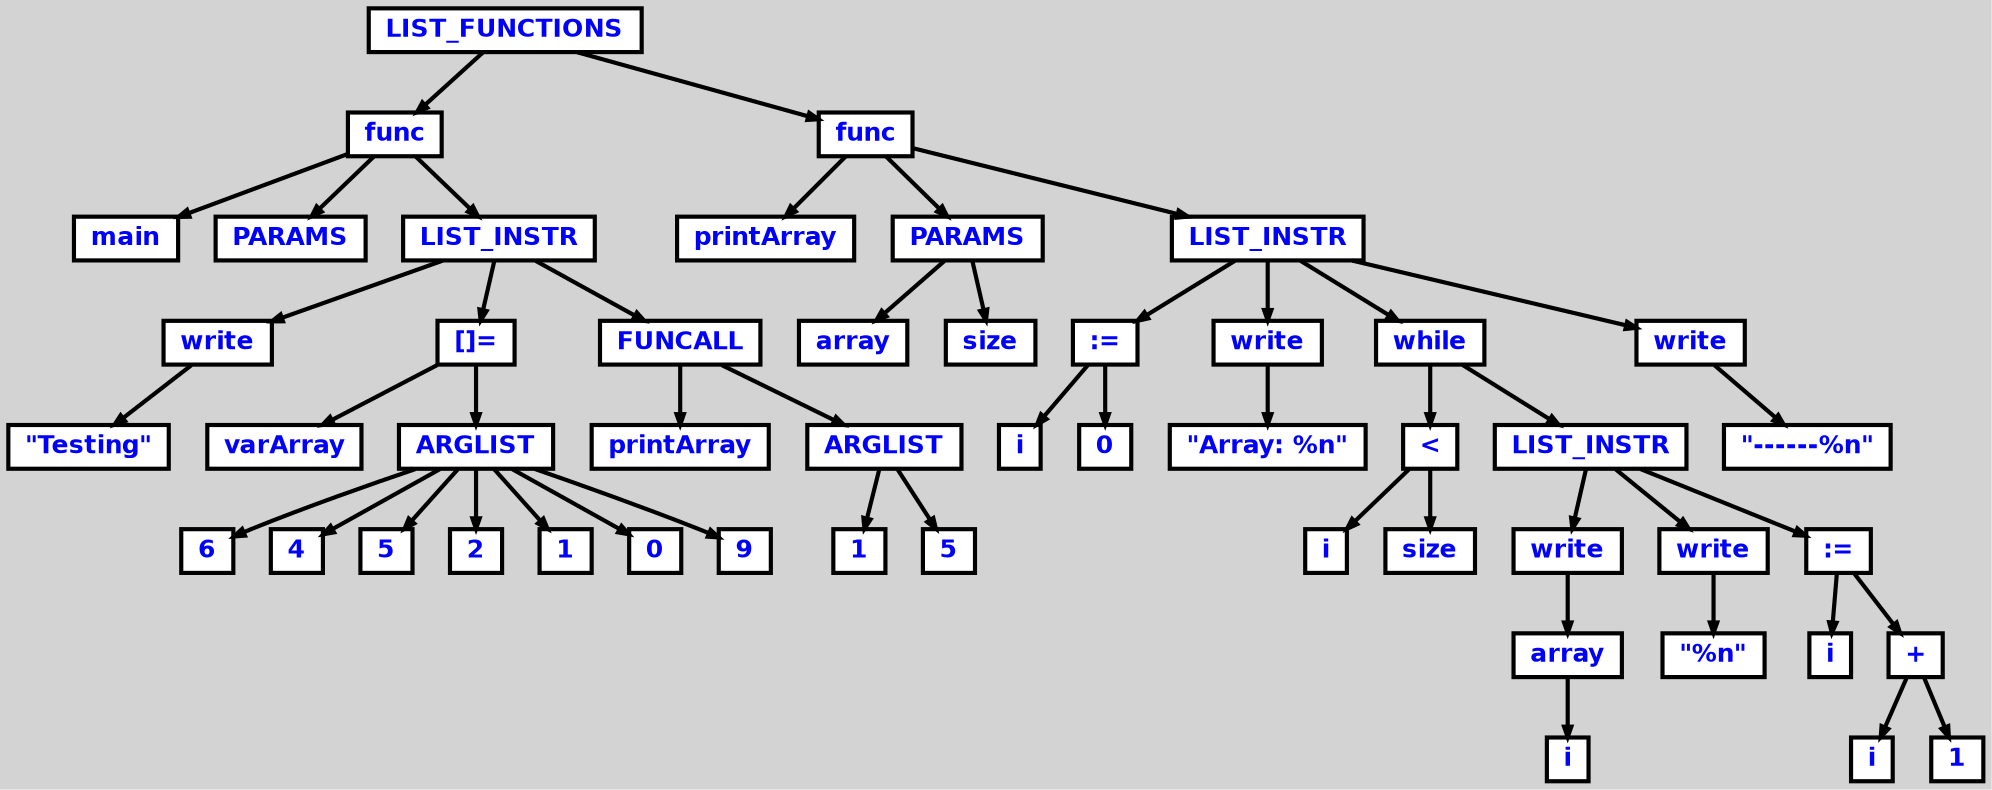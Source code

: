 digraph {

	ordering=out;
	ranksep=.4;
	bgcolor="lightgrey"; node [shape=box, fixedsize=false, fontsize=12, fontname="Helvetica-bold", fontcolor="blue"
		width=.25, height=.25, color="black", fillcolor="white", style="filled, solid, bold"];
	edge [arrowsize=.5, color="black", style="bold"]

  n0 [label="LIST_FUNCTIONS"];
  n1 [label="func"];
  n1 [label="func"];
  n2 [label="main"];
  n3 [label="PARAMS"];
  n4 [label="LIST_INSTR"];
  n4 [label="LIST_INSTR"];
  n5 [label="write"];
  n5 [label="write"];
  n6 [label="\"Testing\""];
  n7 [label="[]="];
  n7 [label="[]="];
  n8 [label="varArray"];
  n9 [label="ARGLIST"];
  n9 [label="ARGLIST"];
  n10 [label="6"];
  n11 [label="4"];
  n12 [label="5"];
  n13 [label="2"];
  n14 [label="1"];
  n15 [label="0"];
  n16 [label="9"];
  n17 [label="FUNCALL"];
  n17 [label="FUNCALL"];
  n18 [label="printArray"];
  n19 [label="ARGLIST"];
  n19 [label="ARGLIST"];
  n20 [label="1"];
  n21 [label="5"];
  n22 [label="func"];
  n22 [label="func"];
  n23 [label="printArray"];
  n24 [label="PARAMS"];
  n24 [label="PARAMS"];
  n25 [label="array"];
  n26 [label="size"];
  n27 [label="LIST_INSTR"];
  n27 [label="LIST_INSTR"];
  n28 [label=":="];
  n28 [label=":="];
  n29 [label="i"];
  n30 [label="0"];
  n31 [label="write"];
  n31 [label="write"];
  n32 [label="\"Array: %n\""];
  n33 [label="while"];
  n33 [label="while"];
  n34 [label="<"];
  n34 [label="<"];
  n35 [label="i"];
  n36 [label="size"];
  n37 [label="LIST_INSTR"];
  n37 [label="LIST_INSTR"];
  n38 [label="write"];
  n38 [label="write"];
  n39 [label="array"];
  n39 [label="array"];
  n40 [label="i"];
  n41 [label="write"];
  n41 [label="write"];
  n42 [label="\"%n\""];
  n43 [label=":="];
  n43 [label=":="];
  n44 [label="i"];
  n45 [label="+"];
  n45 [label="+"];
  n46 [label="i"];
  n47 [label="1"];
  n48 [label="write"];
  n48 [label="write"];
  n49 [label="\"------%n\""];

  n0 -> n1 // "LIST_FUNCTIONS" -> "func"
  n1 -> n2 // "func" -> "main"
  n1 -> n3 // "func" -> "PARAMS"
  n1 -> n4 // "func" -> "LIST_INSTR"
  n4 -> n5 // "LIST_INSTR" -> "write"
  n5 -> n6 // "write" -> "\"Testing\""
  n4 -> n7 // "LIST_INSTR" -> "[]="
  n7 -> n8 // "[]=" -> "varArray"
  n7 -> n9 // "[]=" -> "ARGLIST"
  n9 -> n10 // "ARGLIST" -> "6"
  n9 -> n11 // "ARGLIST" -> "4"
  n9 -> n12 // "ARGLIST" -> "5"
  n9 -> n13 // "ARGLIST" -> "2"
  n9 -> n14 // "ARGLIST" -> "1"
  n9 -> n15 // "ARGLIST" -> "0"
  n9 -> n16 // "ARGLIST" -> "9"
  n4 -> n17 // "LIST_INSTR" -> "FUNCALL"
  n17 -> n18 // "FUNCALL" -> "printArray"
  n17 -> n19 // "FUNCALL" -> "ARGLIST"
  n19 -> n20 // "ARGLIST" -> "1"
  n19 -> n21 // "ARGLIST" -> "5"
  n0 -> n22 // "LIST_FUNCTIONS" -> "func"
  n22 -> n23 // "func" -> "printArray"
  n22 -> n24 // "func" -> "PARAMS"
  n24 -> n25 // "PARAMS" -> "array"
  n24 -> n26 // "PARAMS" -> "size"
  n22 -> n27 // "func" -> "LIST_INSTR"
  n27 -> n28 // "LIST_INSTR" -> ":="
  n28 -> n29 // ":=" -> "i"
  n28 -> n30 // ":=" -> "0"
  n27 -> n31 // "LIST_INSTR" -> "write"
  n31 -> n32 // "write" -> "\"Array: %n\""
  n27 -> n33 // "LIST_INSTR" -> "while"
  n33 -> n34 // "while" -> "<"
  n34 -> n35 // "<" -> "i"
  n34 -> n36 // "<" -> "size"
  n33 -> n37 // "while" -> "LIST_INSTR"
  n37 -> n38 // "LIST_INSTR" -> "write"
  n38 -> n39 // "write" -> "array"
  n39 -> n40 // "array" -> "i"
  n37 -> n41 // "LIST_INSTR" -> "write"
  n41 -> n42 // "write" -> "\"%n\""
  n37 -> n43 // "LIST_INSTR" -> ":="
  n43 -> n44 // ":=" -> "i"
  n43 -> n45 // ":=" -> "+"
  n45 -> n46 // "+" -> "i"
  n45 -> n47 // "+" -> "1"
  n27 -> n48 // "LIST_INSTR" -> "write"
  n48 -> n49 // "write" -> "\"------%n\""

}
